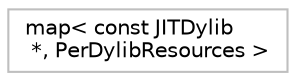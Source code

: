 digraph "Graphical Class Hierarchy"
{
 // LATEX_PDF_SIZE
  bgcolor="transparent";
  edge [fontname="Helvetica",fontsize="10",labelfontname="Helvetica",labelfontsize="10"];
  node [fontname="Helvetica",fontsize="10",shape=record];
  rankdir="LR";
  Node0 [label="map\< const JITDylib\l *, PerDylibResources \>",height=0.2,width=0.4,color="grey75",tooltip=" "];
}

